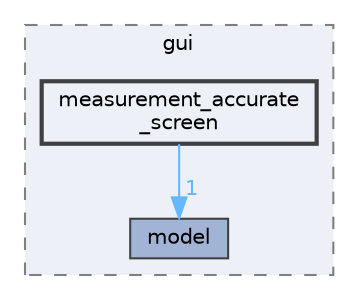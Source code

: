 digraph "C:/Users/aleja/Documents/Github/PM3-Cable_Monitor/Software/Cable-Monitor_TouchGFX/Cable_Monitor_Horwey/TouchGFX/gui/include/gui/measurement_accurate_screen"
{
 // LATEX_PDF_SIZE
  bgcolor="transparent";
  edge [fontname=Helvetica,fontsize=10,labelfontname=Helvetica,labelfontsize=10];
  node [fontname=Helvetica,fontsize=10,shape=box,height=0.2,width=0.4];
  compound=true
  subgraph clusterdir_b06536b250956a6feb5134863578089f {
    graph [ bgcolor="#edf0f7", pencolor="grey50", label="gui", fontname=Helvetica,fontsize=10 style="filled,dashed", URL="dir_b06536b250956a6feb5134863578089f.html",tooltip=""]
  dir_d2caef49de2ed57468ff267ad03e39e4 [label="model", fillcolor="#a2b4d6", color="grey25", style="filled", URL="dir_d2caef49de2ed57468ff267ad03e39e4.html",tooltip=""];
  dir_76631a7c3205a78452bd83c4e55cf6d2 [label="measurement_accurate\l_screen", fillcolor="#edf0f7", color="grey25", style="filled,bold", URL="dir_76631a7c3205a78452bd83c4e55cf6d2.html",tooltip=""];
  }
  dir_76631a7c3205a78452bd83c4e55cf6d2->dir_d2caef49de2ed57468ff267ad03e39e4 [headlabel="1", labeldistance=1.5 headhref="dir_000018_000028.html" href="dir_000018_000028.html" color="steelblue1" fontcolor="steelblue1"];
}
